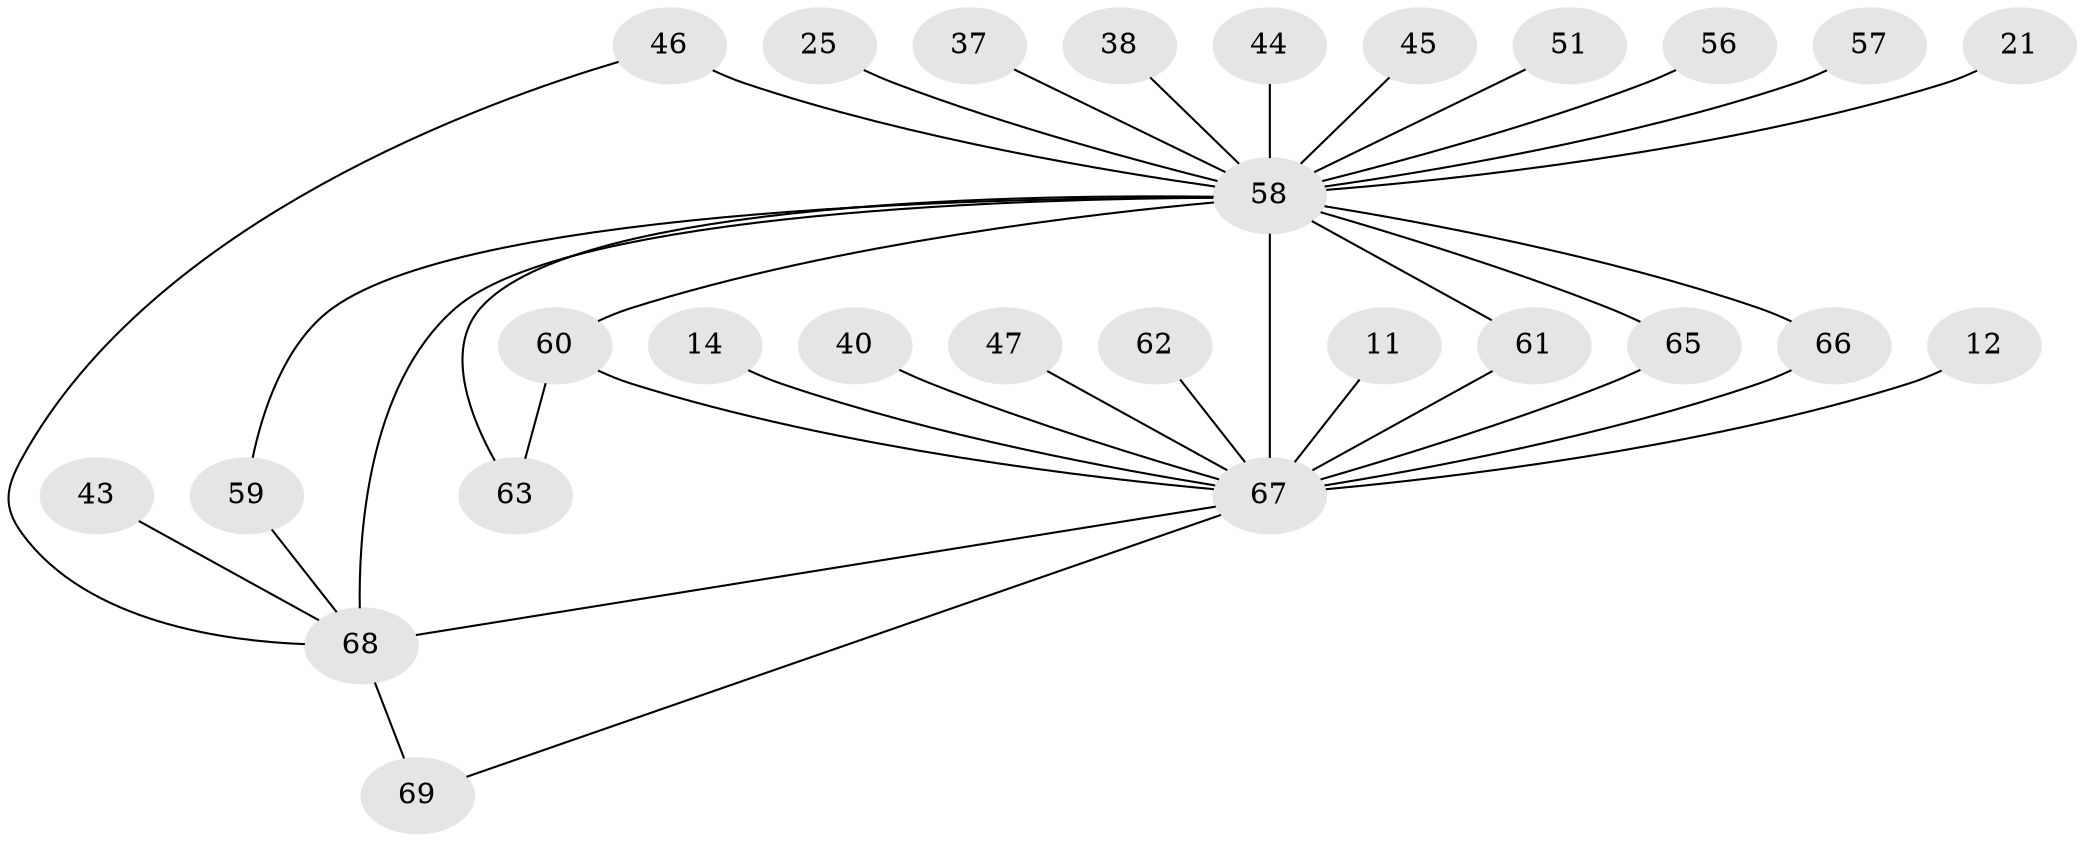 // original degree distribution, {18: 0.014492753623188406, 22: 0.014492753623188406, 16: 0.014492753623188406, 15: 0.014492753623188406, 19: 0.028985507246376812, 13: 0.014492753623188406, 25: 0.014492753623188406, 11: 0.014492753623188406, 20: 0.014492753623188406, 2: 0.6086956521739131, 4: 0.07246376811594203, 6: 0.028985507246376812, 3: 0.13043478260869565, 5: 0.014492753623188406}
// Generated by graph-tools (version 1.1) at 2025/46/03/04/25 21:46:35]
// undirected, 27 vertices, 35 edges
graph export_dot {
graph [start="1"]
  node [color=gray90,style=filled];
  11;
  12;
  14;
  21;
  25;
  37 [super="+31"];
  38;
  40;
  43;
  44;
  45;
  46 [super="+27"];
  47;
  51;
  56;
  57;
  58 [super="+52+42+54+36"];
  59;
  60 [super="+53+55+49"];
  61;
  62;
  63;
  65 [super="+26+32"];
  66 [super="+28"];
  67 [super="+15+17+9"];
  68 [super="+29+64+20+8"];
  69;
  11 -- 67 [weight=2];
  12 -- 67 [weight=2];
  14 -- 67 [weight=2];
  21 -- 58 [weight=2];
  25 -- 58 [weight=2];
  37 -- 58 [weight=3];
  38 -- 58 [weight=2];
  40 -- 67 [weight=2];
  43 -- 68 [weight=2];
  44 -- 58 [weight=2];
  45 -- 58;
  46 -- 68;
  46 -- 58 [weight=2];
  47 -- 67;
  51 -- 58 [weight=2];
  56 -- 58 [weight=2];
  57 -- 58 [weight=2];
  58 -- 68 [weight=19];
  58 -- 63;
  58 -- 66;
  58 -- 67 [weight=23];
  58 -- 59;
  58 -- 60 [weight=4];
  58 -- 61;
  58 -- 65 [weight=2];
  59 -- 68;
  60 -- 63;
  60 -- 67 [weight=5];
  61 -- 67;
  62 -- 67 [weight=2];
  65 -- 67 [weight=2];
  66 -- 67 [weight=2];
  67 -- 68 [weight=13];
  67 -- 69;
  68 -- 69;
}
